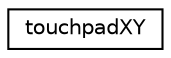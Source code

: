 digraph "Graphical Class Hierarchy"
{
  edge [fontname="Helvetica",fontsize="10",labelfontname="Helvetica",labelfontsize="10"];
  node [fontname="Helvetica",fontsize="10",shape=record];
  rankdir="LR";
  Node1 [label="touchpadXY",height=0.2,width=0.4,color="black", fillcolor="white", style="filled",URL="$structtouchpad_x_y.html"];
}

